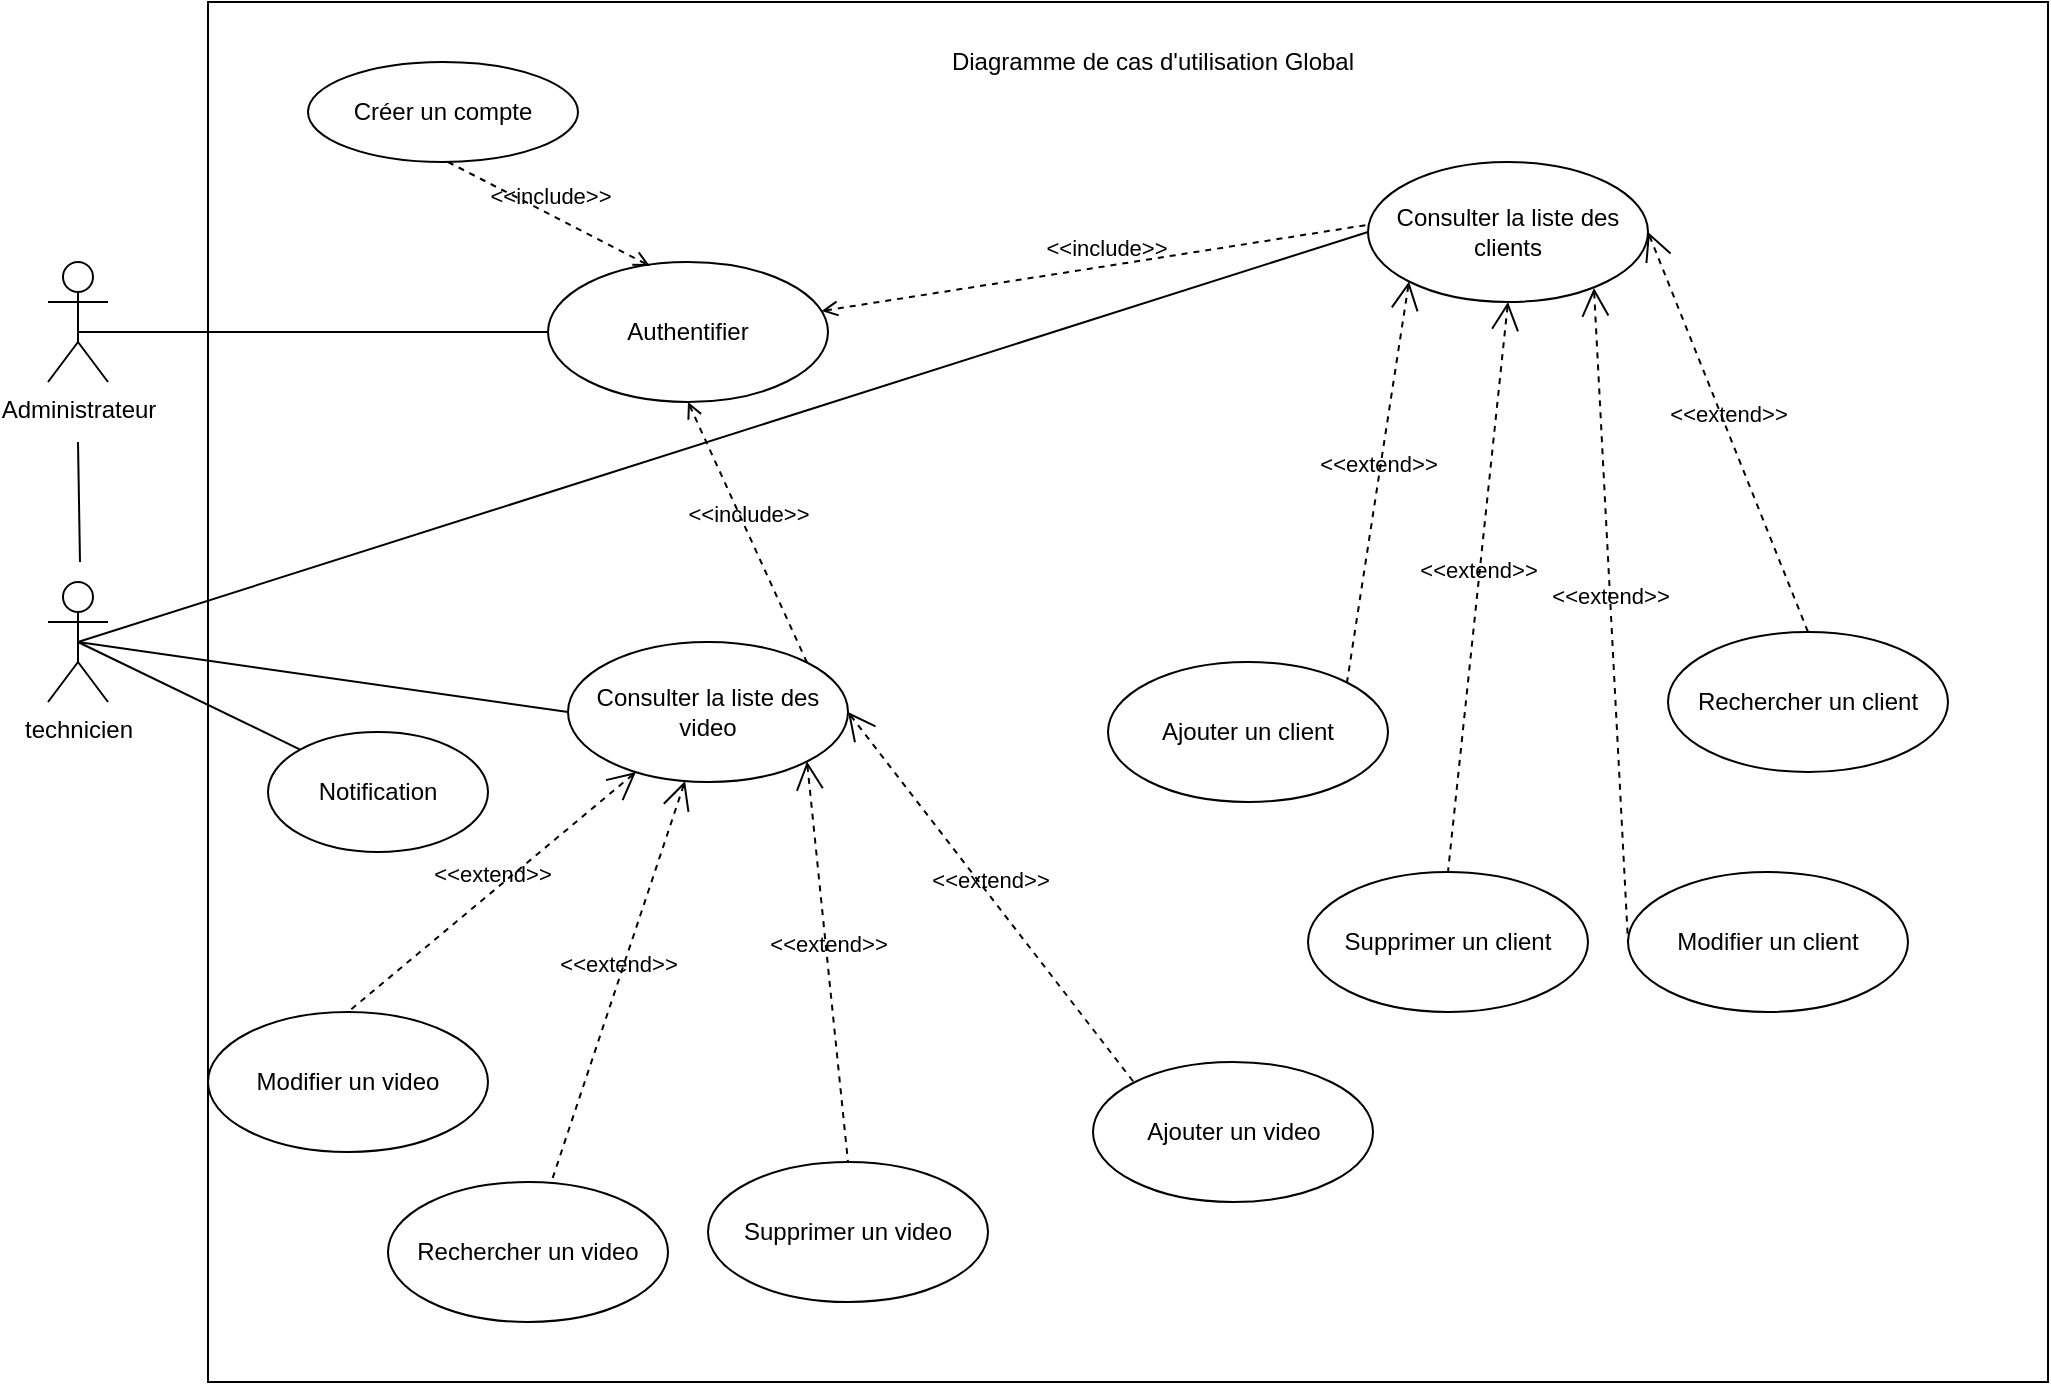 <mxfile version="13.9.9" type="device"><diagram id="BK5-amiCPwIobZQnTA-_" name="Page-1"><mxGraphModel dx="1936" dy="798" grid="1" gridSize="10" guides="1" tooltips="1" connect="1" arrows="1" fold="1" page="1" pageScale="1" pageWidth="850" pageHeight="1100" math="0" shadow="0"><root><mxCell id="0"/><mxCell id="1" parent="0"/><mxCell id="mEvXKBaxfPdgY2FmvG0i-1" value="technicien" style="shape=umlActor;verticalLabelPosition=bottom;verticalAlign=top;html=1;outlineConnect=0;" parent="1" vertex="1"><mxGeometry x="10" y="370" width="30" height="60" as="geometry"/></mxCell><mxCell id="mEvXKBaxfPdgY2FmvG0i-2" value="" style="whiteSpace=wrap;html=1;" parent="1" vertex="1"><mxGeometry x="90" y="80" width="920" height="690" as="geometry"/></mxCell><mxCell id="mEvXKBaxfPdgY2FmvG0i-3" value="Diagramme de cas d'utilisation Global" style="text;html=1;strokeColor=none;fillColor=none;align=center;verticalAlign=middle;whiteSpace=wrap;rounded=0;" parent="1" vertex="1"><mxGeometry x="445" y="100" width="235" height="20" as="geometry"/></mxCell><mxCell id="mEvXKBaxfPdgY2FmvG0i-5" value="Authentifier" style="ellipse;whiteSpace=wrap;html=1;" parent="1" vertex="1"><mxGeometry x="260" y="210" width="140" height="70" as="geometry"/></mxCell><mxCell id="mEvXKBaxfPdgY2FmvG0i-9" value="&amp;lt;&amp;lt;include&amp;gt;&amp;gt;" style="edgeStyle=none;html=1;endArrow=open;verticalAlign=bottom;dashed=1;labelBackgroundColor=none;exitX=1;exitY=0;exitDx=0;exitDy=0;entryX=0.5;entryY=1;entryDx=0;entryDy=0;" parent="1" source="ZVWLHrWBuHuEvM54KB6H-1" target="mEvXKBaxfPdgY2FmvG0i-5" edge="1"><mxGeometry width="160" relative="1" as="geometry"><mxPoint x="330" y="380" as="sourcePoint"/><mxPoint x="400" y="350" as="targetPoint"/></mxGeometry></mxCell><mxCell id="mEvXKBaxfPdgY2FmvG0i-10" value="&amp;lt;&amp;lt;extend&amp;gt;&amp;gt;" style="edgeStyle=none;html=1;startArrow=open;endArrow=none;startSize=12;verticalAlign=bottom;dashed=1;labelBackgroundColor=none;entryX=0.5;entryY=0;entryDx=0;entryDy=0;exitX=1;exitY=0.5;exitDx=0;exitDy=0;" parent="1" source="ZVWLHrWBuHuEvM54KB6H-3" target="mEvXKBaxfPdgY2FmvG0i-18" edge="1"><mxGeometry width="160" relative="1" as="geometry"><mxPoint x="1040" y="270" as="sourcePoint"/><mxPoint x="750" y="404.5" as="targetPoint"/></mxGeometry></mxCell><mxCell id="mEvXKBaxfPdgY2FmvG0i-13" value="&amp;lt;&amp;lt;include&amp;gt;&amp;gt;" style="edgeStyle=none;html=1;endArrow=open;verticalAlign=bottom;dashed=1;labelBackgroundColor=none;exitX=0;exitY=1;exitDx=0;exitDy=0;" parent="1" target="mEvXKBaxfPdgY2FmvG0i-5" edge="1"><mxGeometry width="160" relative="1" as="geometry"><mxPoint x="680.503" y="189.749" as="sourcePoint"/><mxPoint x="430" y="290" as="targetPoint"/></mxGeometry></mxCell><mxCell id="mEvXKBaxfPdgY2FmvG0i-15" value="Supprimer un client" style="ellipse;whiteSpace=wrap;html=1;" parent="1" vertex="1"><mxGeometry x="640" y="515" width="140" height="70" as="geometry"/></mxCell><mxCell id="mEvXKBaxfPdgY2FmvG0i-16" value="Modifier un client" style="ellipse;whiteSpace=wrap;html=1;" parent="1" vertex="1"><mxGeometry x="800" y="515" width="140" height="70" as="geometry"/></mxCell><mxCell id="mEvXKBaxfPdgY2FmvG0i-17" value="Ajouter un client" style="ellipse;whiteSpace=wrap;html=1;" parent="1" vertex="1"><mxGeometry x="540" y="410" width="140" height="70" as="geometry"/></mxCell><mxCell id="mEvXKBaxfPdgY2FmvG0i-18" value="Rechercher un client" style="ellipse;whiteSpace=wrap;html=1;" parent="1" vertex="1"><mxGeometry x="820" y="395" width="140" height="70" as="geometry"/></mxCell><mxCell id="mEvXKBaxfPdgY2FmvG0i-19" value="&amp;lt;&amp;lt;extend&amp;gt;&amp;gt;" style="edgeStyle=none;html=1;startArrow=open;endArrow=none;startSize=12;verticalAlign=bottom;dashed=1;labelBackgroundColor=none;entryX=0;entryY=0.5;entryDx=0;entryDy=0;exitX=0.807;exitY=0.9;exitDx=0;exitDy=0;exitPerimeter=0;" parent="1" source="ZVWLHrWBuHuEvM54KB6H-3" target="mEvXKBaxfPdgY2FmvG0i-16" edge="1"><mxGeometry width="160" relative="1" as="geometry"><mxPoint x="730" y="470" as="sourcePoint"/><mxPoint x="737.06" y="402" as="targetPoint"/></mxGeometry></mxCell><mxCell id="mEvXKBaxfPdgY2FmvG0i-22" value="&amp;lt;&amp;lt;extend&amp;gt;&amp;gt;" style="edgeStyle=none;html=1;startArrow=open;endArrow=none;startSize=12;verticalAlign=bottom;dashed=1;labelBackgroundColor=none;entryX=1;entryY=0;entryDx=0;entryDy=0;exitX=0;exitY=1;exitDx=0;exitDy=0;" parent="1" source="ZVWLHrWBuHuEvM54KB6H-3" target="mEvXKBaxfPdgY2FmvG0i-17" edge="1"><mxGeometry width="160" relative="1" as="geometry"><mxPoint x="730" y="620" as="sourcePoint"/><mxPoint x="730" y="560" as="targetPoint"/></mxGeometry></mxCell><mxCell id="mEvXKBaxfPdgY2FmvG0i-23" value="Supprimer un video" style="ellipse;whiteSpace=wrap;html=1;" parent="1" vertex="1"><mxGeometry x="340" y="660" width="140" height="70" as="geometry"/></mxCell><mxCell id="mEvXKBaxfPdgY2FmvG0i-24" value="Modifier un video" style="ellipse;whiteSpace=wrap;html=1;" parent="1" vertex="1"><mxGeometry x="90" y="585" width="140" height="70" as="geometry"/></mxCell><mxCell id="mEvXKBaxfPdgY2FmvG0i-25" value="Ajouter un video" style="ellipse;whiteSpace=wrap;html=1;" parent="1" vertex="1"><mxGeometry x="532.5" y="610" width="140" height="70" as="geometry"/></mxCell><mxCell id="mEvXKBaxfPdgY2FmvG0i-26" value="Rechercher un video" style="ellipse;whiteSpace=wrap;html=1;" parent="1" vertex="1"><mxGeometry x="180" y="670" width="140" height="70" as="geometry"/></mxCell><mxCell id="mEvXKBaxfPdgY2FmvG0i-27" value="&amp;lt;&amp;lt;extend&amp;gt;&amp;gt;" style="edgeStyle=none;html=1;startArrow=open;endArrow=none;startSize=12;verticalAlign=bottom;dashed=1;labelBackgroundColor=none;entryX=0;entryY=0;entryDx=0;entryDy=0;exitX=1;exitY=0.5;exitDx=0;exitDy=0;" parent="1" source="ZVWLHrWBuHuEvM54KB6H-1" target="mEvXKBaxfPdgY2FmvG0i-25" edge="1"><mxGeometry width="160" relative="1" as="geometry"><mxPoint x="450" y="580" as="sourcePoint"/><mxPoint x="730" y="645" as="targetPoint"/></mxGeometry></mxCell><mxCell id="mEvXKBaxfPdgY2FmvG0i-28" value="&amp;lt;&amp;lt;extend&amp;gt;&amp;gt;" style="edgeStyle=none;html=1;startArrow=open;endArrow=none;startSize=12;verticalAlign=bottom;dashed=1;labelBackgroundColor=none;" parent="1" source="ZVWLHrWBuHuEvM54KB6H-1" target="mEvXKBaxfPdgY2FmvG0i-26" edge="1"><mxGeometry width="160" relative="1" as="geometry"><mxPoint x="390" y="415" as="sourcePoint"/><mxPoint x="510.503" y="560.251" as="targetPoint"/></mxGeometry></mxCell><mxCell id="mEvXKBaxfPdgY2FmvG0i-29" value="&amp;lt;&amp;lt;extend&amp;gt;&amp;gt;" style="edgeStyle=none;html=1;startArrow=open;endArrow=none;startSize=12;verticalAlign=bottom;dashed=1;labelBackgroundColor=none;entryX=0.5;entryY=0;entryDx=0;entryDy=0;exitX=1;exitY=1;exitDx=0;exitDy=0;" parent="1" source="ZVWLHrWBuHuEvM54KB6H-1" target="mEvXKBaxfPdgY2FmvG0i-23" edge="1"><mxGeometry width="160" relative="1" as="geometry"><mxPoint x="369.497" y="439.749" as="sourcePoint"/><mxPoint x="480.572" y="631.375" as="targetPoint"/></mxGeometry></mxCell><mxCell id="mEvXKBaxfPdgY2FmvG0i-30" value="&amp;lt;&amp;lt;extend&amp;gt;&amp;gt;" style="edgeStyle=none;html=1;startArrow=open;endArrow=none;startSize=12;verticalAlign=bottom;dashed=1;labelBackgroundColor=none;entryX=0.5;entryY=0;entryDx=0;entryDy=0;" parent="1" source="ZVWLHrWBuHuEvM54KB6H-1" target="mEvXKBaxfPdgY2FmvG0i-24" edge="1"><mxGeometry width="160" relative="1" as="geometry"><mxPoint x="320" y="450" as="sourcePoint"/><mxPoint x="320" y="620" as="targetPoint"/></mxGeometry></mxCell><mxCell id="mEvXKBaxfPdgY2FmvG0i-31" value="" style="endArrow=none;html=1;entryX=0;entryY=0.5;entryDx=0;entryDy=0;exitX=0.5;exitY=0.5;exitDx=0;exitDy=0;exitPerimeter=0;" parent="1" source="mEvXKBaxfPdgY2FmvG0i-1" target="ZVWLHrWBuHuEvM54KB6H-1" edge="1"><mxGeometry width="50" height="50" relative="1" as="geometry"><mxPoint x="140" y="350" as="sourcePoint"/><mxPoint x="260" y="415" as="targetPoint"/></mxGeometry></mxCell><mxCell id="mEvXKBaxfPdgY2FmvG0i-32" value="" style="endArrow=none;html=1;entryX=0;entryY=0.5;entryDx=0;entryDy=0;exitX=0.5;exitY=0.5;exitDx=0;exitDy=0;exitPerimeter=0;" parent="1" source="mEvXKBaxfPdgY2FmvG0i-1" target="ZVWLHrWBuHuEvM54KB6H-3" edge="1"><mxGeometry width="50" height="50" relative="1" as="geometry"><mxPoint x="125" y="350" as="sourcePoint"/><mxPoint x="660" y="165" as="targetPoint"/></mxGeometry></mxCell><mxCell id="mEvXKBaxfPdgY2FmvG0i-33" value="Notification" style="ellipse;whiteSpace=wrap;html=1;" parent="1" vertex="1"><mxGeometry x="120" y="445" width="110" height="60" as="geometry"/></mxCell><mxCell id="mEvXKBaxfPdgY2FmvG0i-35" value="" style="endArrow=none;html=1;entryX=0;entryY=0;entryDx=0;entryDy=0;exitX=0.5;exitY=0.5;exitDx=0;exitDy=0;exitPerimeter=0;" parent="1" source="mEvXKBaxfPdgY2FmvG0i-1" target="mEvXKBaxfPdgY2FmvG0i-33" edge="1"><mxGeometry width="50" height="50" relative="1" as="geometry"><mxPoint x="65" y="365" as="sourcePoint"/><mxPoint x="270" y="425" as="targetPoint"/></mxGeometry></mxCell><mxCell id="ZVWLHrWBuHuEvM54KB6H-1" value="Consulter la liste des video" style="ellipse;whiteSpace=wrap;html=1;" parent="1" vertex="1"><mxGeometry x="270" y="400" width="140" height="70" as="geometry"/></mxCell><mxCell id="ZVWLHrWBuHuEvM54KB6H-3" value="Consulter la liste des clients" style="ellipse;whiteSpace=wrap;html=1;" parent="1" vertex="1"><mxGeometry x="670" y="160" width="140" height="70" as="geometry"/></mxCell><mxCell id="EOho5JLNQ-SGgNfmQ9o2-6" value="Administrateur" style="shape=umlActor;verticalLabelPosition=bottom;verticalAlign=top;html=1;outlineConnect=0;" parent="1" vertex="1"><mxGeometry x="10" y="210" width="30" height="60" as="geometry"/></mxCell><mxCell id="EOho5JLNQ-SGgNfmQ9o2-10" value="Créer un compte" style="ellipse;whiteSpace=wrap;html=1;" parent="1" vertex="1"><mxGeometry x="140" y="110" width="135" height="50" as="geometry"/></mxCell><mxCell id="SDJcNdLaRREvn-ga-AQV-1" value="&amp;lt;&amp;lt;include&amp;gt;&amp;gt;" style="edgeStyle=none;html=1;endArrow=open;verticalAlign=bottom;dashed=1;labelBackgroundColor=none;entryX=0.364;entryY=0.029;entryDx=0;entryDy=0;entryPerimeter=0;" parent="1" target="mEvXKBaxfPdgY2FmvG0i-5" edge="1"><mxGeometry width="160" relative="1" as="geometry"><mxPoint x="210" y="160" as="sourcePoint"/><mxPoint x="418" y="100" as="targetPoint"/></mxGeometry></mxCell><mxCell id="SDJcNdLaRREvn-ga-AQV-3" value="" style="endArrow=none;html=1;exitX=0.5;exitY=0.5;exitDx=0;exitDy=0;exitPerimeter=0;" parent="1" edge="1"><mxGeometry width="50" height="50" relative="1" as="geometry"><mxPoint x="25" y="245" as="sourcePoint"/><mxPoint x="260" y="245" as="targetPoint"/></mxGeometry></mxCell><mxCell id="YmsB3UOy3di8Ebg-k9c3-1" value="" style="endArrow=none;html=1;" parent="1" edge="1"><mxGeometry width="50" height="50" relative="1" as="geometry"><mxPoint x="26" y="360" as="sourcePoint"/><mxPoint x="25" y="300" as="targetPoint"/></mxGeometry></mxCell><mxCell id="u2zaZlVzT8MQbB6M4Kmm-2" value="&amp;lt;&amp;lt;extend&amp;gt;&amp;gt;" style="edgeStyle=none;html=1;startArrow=open;endArrow=none;startSize=12;verticalAlign=bottom;dashed=1;labelBackgroundColor=none;entryX=0.5;entryY=0;entryDx=0;entryDy=0;exitX=0.5;exitY=1;exitDx=0;exitDy=0;" parent="1" source="ZVWLHrWBuHuEvM54KB6H-3" target="mEvXKBaxfPdgY2FmvG0i-15" edge="1"><mxGeometry width="160" relative="1" as="geometry"><mxPoint x="792.98" y="233" as="sourcePoint"/><mxPoint x="810" y="560" as="targetPoint"/></mxGeometry></mxCell></root></mxGraphModel></diagram></mxfile>